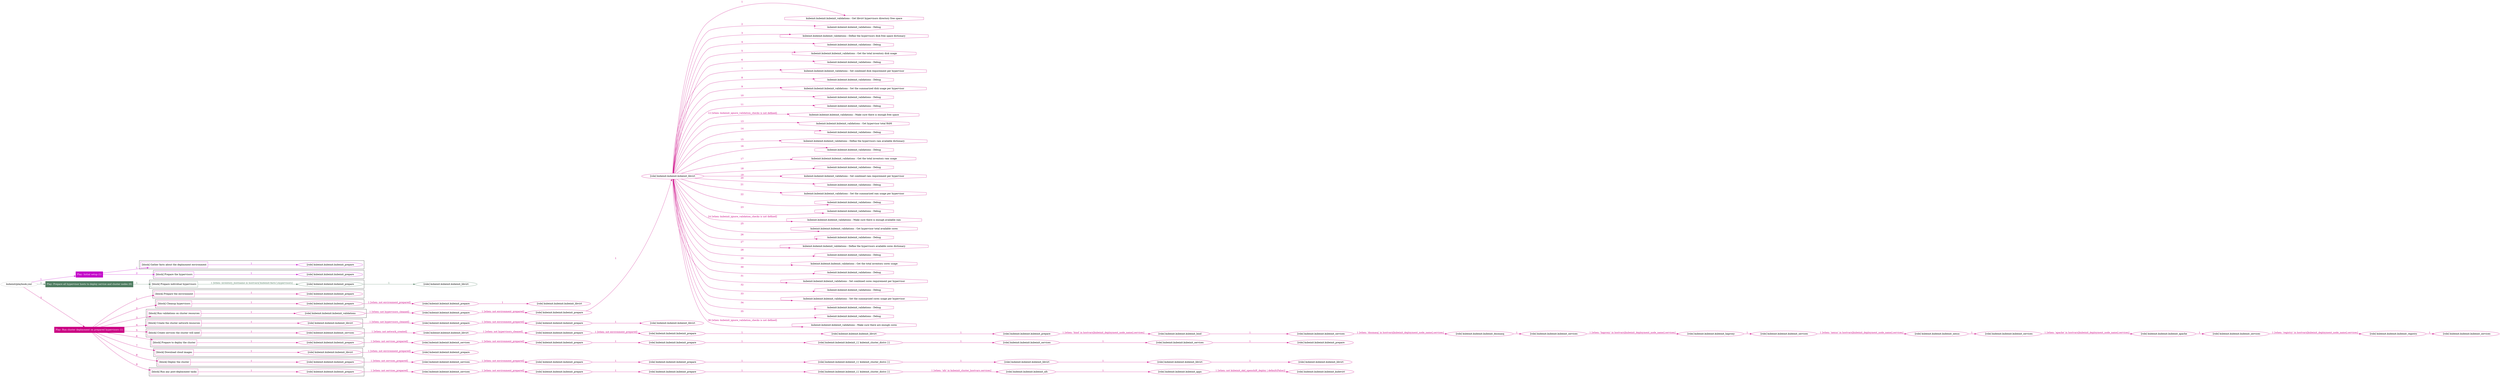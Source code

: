 digraph {
	graph [concentrate=true ordering=in rankdir=LR ratio=fill]
	edge [esep=5 sep=10]
	"kubeinit/playbook.yml" [id=root_node style=dotted]
	play_2d86fab2 [label="Play: Initial setup (1)" color="#c303c9" fontcolor="#ffffff" id=play_2d86fab2 shape=box style=filled tooltip=localhost]
	"kubeinit/playbook.yml" -> play_2d86fab2 [label="1 " color="#c303c9" fontcolor="#c303c9" id=edge_40677d4d labeltooltip="1 " tooltip="1 "]
	subgraph "kubeinit.kubeinit.kubeinit_prepare" {
		role_d228fe0d [label="[role] kubeinit.kubeinit.kubeinit_prepare" color="#c303c9" id=role_d228fe0d tooltip="kubeinit.kubeinit.kubeinit_prepare"]
	}
	subgraph "kubeinit.kubeinit.kubeinit_prepare" {
		role_6216b548 [label="[role] kubeinit.kubeinit.kubeinit_prepare" color="#c303c9" id=role_6216b548 tooltip="kubeinit.kubeinit.kubeinit_prepare"]
	}
	subgraph "Play: Initial setup (1)" {
		play_2d86fab2 -> block_05e2e640 [label=1 color="#c303c9" fontcolor="#c303c9" id=edge_e27d3168 labeltooltip=1 tooltip=1]
		subgraph cluster_block_05e2e640 {
			block_05e2e640 [label="[block] Gather facts about the deployment environment" color="#c303c9" id=block_05e2e640 labeltooltip="Gather facts about the deployment environment" shape=box tooltip="Gather facts about the deployment environment"]
			block_05e2e640 -> role_d228fe0d [label="1 " color="#c303c9" fontcolor="#c303c9" id=edge_5daa1b21 labeltooltip="1 " tooltip="1 "]
		}
		play_2d86fab2 -> block_c7d397c1 [label=2 color="#c303c9" fontcolor="#c303c9" id=edge_0b6bf6cd labeltooltip=2 tooltip=2]
		subgraph cluster_block_c7d397c1 {
			block_c7d397c1 [label="[block] Prepare the hypervisors" color="#c303c9" id=block_c7d397c1 labeltooltip="Prepare the hypervisors" shape=box tooltip="Prepare the hypervisors"]
			block_c7d397c1 -> role_6216b548 [label="1 " color="#c303c9" fontcolor="#c303c9" id=edge_27318085 labeltooltip="1 " tooltip="1 "]
		}
	}
	play_a5dffe99 [label="Play: Prepare all hypervisor hosts to deploy service and cluster nodes (0)" color="#4f7d61" fontcolor="#ffffff" id=play_a5dffe99 shape=box style=filled tooltip="Play: Prepare all hypervisor hosts to deploy service and cluster nodes (0)"]
	"kubeinit/playbook.yml" -> play_a5dffe99 [label="2 " color="#4f7d61" fontcolor="#4f7d61" id=edge_266f3962 labeltooltip="2 " tooltip="2 "]
	subgraph "kubeinit.kubeinit.kubeinit_libvirt" {
		role_27bef0c7 [label="[role] kubeinit.kubeinit.kubeinit_libvirt" color="#4f7d61" id=role_27bef0c7 tooltip="kubeinit.kubeinit.kubeinit_libvirt"]
	}
	subgraph "kubeinit.kubeinit.kubeinit_prepare" {
		role_6b3322c4 [label="[role] kubeinit.kubeinit.kubeinit_prepare" color="#4f7d61" id=role_6b3322c4 tooltip="kubeinit.kubeinit.kubeinit_prepare"]
		role_6b3322c4 -> role_27bef0c7 [label="1 " color="#4f7d61" fontcolor="#4f7d61" id=edge_1dff823b labeltooltip="1 " tooltip="1 "]
	}
	subgraph "Play: Prepare all hypervisor hosts to deploy service and cluster nodes (0)" {
		play_a5dffe99 -> block_c430836a [label=1 color="#4f7d61" fontcolor="#4f7d61" id=edge_ea0dcd27 labeltooltip=1 tooltip=1]
		subgraph cluster_block_c430836a {
			block_c430836a [label="[block] Prepare individual hypervisors" color="#4f7d61" id=block_c430836a labeltooltip="Prepare individual hypervisors" shape=box tooltip="Prepare individual hypervisors"]
			block_c430836a -> role_6b3322c4 [label="1 [when: inventory_hostname in hostvars['kubeinit-facts'].hypervisors]" color="#4f7d61" fontcolor="#4f7d61" id=edge_4753b8fc labeltooltip="1 [when: inventory_hostname in hostvars['kubeinit-facts'].hypervisors]" tooltip="1 [when: inventory_hostname in hostvars['kubeinit-facts'].hypervisors]"]
		}
	}
	play_3a630131 [label="Play: Run cluster deployment on prepared hypervisors (1)" color="#cb0183" fontcolor="#ffffff" id=play_3a630131 shape=box style=filled tooltip=localhost]
	"kubeinit/playbook.yml" -> play_3a630131 [label="3 " color="#cb0183" fontcolor="#cb0183" id=edge_8e0807ec labeltooltip="3 " tooltip="3 "]
	subgraph "kubeinit.kubeinit.kubeinit_prepare" {
		role_88744de7 [label="[role] kubeinit.kubeinit.kubeinit_prepare" color="#cb0183" id=role_88744de7 tooltip="kubeinit.kubeinit.kubeinit_prepare"]
	}
	subgraph "kubeinit.kubeinit.kubeinit_libvirt" {
		role_d06dcdde [label="[role] kubeinit.kubeinit.kubeinit_libvirt" color="#cb0183" id=role_d06dcdde tooltip="kubeinit.kubeinit.kubeinit_libvirt"]
	}
	subgraph "kubeinit.kubeinit.kubeinit_prepare" {
		role_11b02fbc [label="[role] kubeinit.kubeinit.kubeinit_prepare" color="#cb0183" id=role_11b02fbc tooltip="kubeinit.kubeinit.kubeinit_prepare"]
		role_11b02fbc -> role_d06dcdde [label="1 " color="#cb0183" fontcolor="#cb0183" id=edge_7712ad3f labeltooltip="1 " tooltip="1 "]
	}
	subgraph "kubeinit.kubeinit.kubeinit_prepare" {
		role_18b4d6c5 [label="[role] kubeinit.kubeinit.kubeinit_prepare" color="#cb0183" id=role_18b4d6c5 tooltip="kubeinit.kubeinit.kubeinit_prepare"]
		role_18b4d6c5 -> role_11b02fbc [label="1 [when: not environment_prepared]" color="#cb0183" fontcolor="#cb0183" id=edge_86346967 labeltooltip="1 [when: not environment_prepared]" tooltip="1 [when: not environment_prepared]"]
	}
	subgraph "kubeinit.kubeinit.kubeinit_libvirt" {
		role_bb8762b8 [label="[role] kubeinit.kubeinit.kubeinit_libvirt" color="#cb0183" id=role_bb8762b8 tooltip="kubeinit.kubeinit.kubeinit_libvirt"]
		task_52d9e0d1 [label="kubeinit.kubeinit.kubeinit_validations : Get libvirt hypervisors directory free space" color="#cb0183" id=task_52d9e0d1 shape=octagon tooltip="kubeinit.kubeinit.kubeinit_validations : Get libvirt hypervisors directory free space"]
		role_bb8762b8 -> task_52d9e0d1 [label="1 " color="#cb0183" fontcolor="#cb0183" id=edge_52f5ec5e labeltooltip="1 " tooltip="1 "]
		task_742543be [label="kubeinit.kubeinit.kubeinit_validations : Debug" color="#cb0183" id=task_742543be shape=octagon tooltip="kubeinit.kubeinit.kubeinit_validations : Debug"]
		role_bb8762b8 -> task_742543be [label="2 " color="#cb0183" fontcolor="#cb0183" id=edge_6aaf23b8 labeltooltip="2 " tooltip="2 "]
		task_820d230f [label="kubeinit.kubeinit.kubeinit_validations : Define the hypervisors disk free space dictionary" color="#cb0183" id=task_820d230f shape=octagon tooltip="kubeinit.kubeinit.kubeinit_validations : Define the hypervisors disk free space dictionary"]
		role_bb8762b8 -> task_820d230f [label="3 " color="#cb0183" fontcolor="#cb0183" id=edge_22d2dc91 labeltooltip="3 " tooltip="3 "]
		task_cfe19b16 [label="kubeinit.kubeinit.kubeinit_validations : Debug" color="#cb0183" id=task_cfe19b16 shape=octagon tooltip="kubeinit.kubeinit.kubeinit_validations : Debug"]
		role_bb8762b8 -> task_cfe19b16 [label="4 " color="#cb0183" fontcolor="#cb0183" id=edge_e830a7e5 labeltooltip="4 " tooltip="4 "]
		task_5f6e7420 [label="kubeinit.kubeinit.kubeinit_validations : Get the total inventory disk usage" color="#cb0183" id=task_5f6e7420 shape=octagon tooltip="kubeinit.kubeinit.kubeinit_validations : Get the total inventory disk usage"]
		role_bb8762b8 -> task_5f6e7420 [label="5 " color="#cb0183" fontcolor="#cb0183" id=edge_e44c439f labeltooltip="5 " tooltip="5 "]
		task_f810c83b [label="kubeinit.kubeinit.kubeinit_validations : Debug" color="#cb0183" id=task_f810c83b shape=octagon tooltip="kubeinit.kubeinit.kubeinit_validations : Debug"]
		role_bb8762b8 -> task_f810c83b [label="6 " color="#cb0183" fontcolor="#cb0183" id=edge_8ff02447 labeltooltip="6 " tooltip="6 "]
		task_e852fbe1 [label="kubeinit.kubeinit.kubeinit_validations : Set combined disk requirement per hypervisor" color="#cb0183" id=task_e852fbe1 shape=octagon tooltip="kubeinit.kubeinit.kubeinit_validations : Set combined disk requirement per hypervisor"]
		role_bb8762b8 -> task_e852fbe1 [label="7 " color="#cb0183" fontcolor="#cb0183" id=edge_c4834852 labeltooltip="7 " tooltip="7 "]
		task_5e052b6a [label="kubeinit.kubeinit.kubeinit_validations : Debug" color="#cb0183" id=task_5e052b6a shape=octagon tooltip="kubeinit.kubeinit.kubeinit_validations : Debug"]
		role_bb8762b8 -> task_5e052b6a [label="8 " color="#cb0183" fontcolor="#cb0183" id=edge_429811b9 labeltooltip="8 " tooltip="8 "]
		task_7686381a [label="kubeinit.kubeinit.kubeinit_validations : Set the summarized disk usage per hypervisor" color="#cb0183" id=task_7686381a shape=octagon tooltip="kubeinit.kubeinit.kubeinit_validations : Set the summarized disk usage per hypervisor"]
		role_bb8762b8 -> task_7686381a [label="9 " color="#cb0183" fontcolor="#cb0183" id=edge_92ec98f9 labeltooltip="9 " tooltip="9 "]
		task_5bbb407f [label="kubeinit.kubeinit.kubeinit_validations : Debug" color="#cb0183" id=task_5bbb407f shape=octagon tooltip="kubeinit.kubeinit.kubeinit_validations : Debug"]
		role_bb8762b8 -> task_5bbb407f [label="10 " color="#cb0183" fontcolor="#cb0183" id=edge_1949538d labeltooltip="10 " tooltip="10 "]
		task_2ea26b6f [label="kubeinit.kubeinit.kubeinit_validations : Debug" color="#cb0183" id=task_2ea26b6f shape=octagon tooltip="kubeinit.kubeinit.kubeinit_validations : Debug"]
		role_bb8762b8 -> task_2ea26b6f [label="11 " color="#cb0183" fontcolor="#cb0183" id=edge_e323f49e labeltooltip="11 " tooltip="11 "]
		task_ef7e32a9 [label="kubeinit.kubeinit.kubeinit_validations : Make sure there is enough free space" color="#cb0183" id=task_ef7e32a9 shape=octagon tooltip="kubeinit.kubeinit.kubeinit_validations : Make sure there is enough free space"]
		role_bb8762b8 -> task_ef7e32a9 [label="12 [when: kubeinit_ignore_validation_checks is not defined]" color="#cb0183" fontcolor="#cb0183" id=edge_f59338cc labeltooltip="12 [when: kubeinit_ignore_validation_checks is not defined]" tooltip="12 [when: kubeinit_ignore_validation_checks is not defined]"]
		task_3f7b7441 [label="kubeinit.kubeinit.kubeinit_validations : Get hypervisor total RAM" color="#cb0183" id=task_3f7b7441 shape=octagon tooltip="kubeinit.kubeinit.kubeinit_validations : Get hypervisor total RAM"]
		role_bb8762b8 -> task_3f7b7441 [label="13 " color="#cb0183" fontcolor="#cb0183" id=edge_72e268f1 labeltooltip="13 " tooltip="13 "]
		task_d01aa372 [label="kubeinit.kubeinit.kubeinit_validations : Debug" color="#cb0183" id=task_d01aa372 shape=octagon tooltip="kubeinit.kubeinit.kubeinit_validations : Debug"]
		role_bb8762b8 -> task_d01aa372 [label="14 " color="#cb0183" fontcolor="#cb0183" id=edge_9deb5b62 labeltooltip="14 " tooltip="14 "]
		task_a1b02065 [label="kubeinit.kubeinit.kubeinit_validations : Define the hypervisors ram available dictionary" color="#cb0183" id=task_a1b02065 shape=octagon tooltip="kubeinit.kubeinit.kubeinit_validations : Define the hypervisors ram available dictionary"]
		role_bb8762b8 -> task_a1b02065 [label="15 " color="#cb0183" fontcolor="#cb0183" id=edge_92f76c8f labeltooltip="15 " tooltip="15 "]
		task_16f80d01 [label="kubeinit.kubeinit.kubeinit_validations : Debug" color="#cb0183" id=task_16f80d01 shape=octagon tooltip="kubeinit.kubeinit.kubeinit_validations : Debug"]
		role_bb8762b8 -> task_16f80d01 [label="16 " color="#cb0183" fontcolor="#cb0183" id=edge_700def3e labeltooltip="16 " tooltip="16 "]
		task_40b13d34 [label="kubeinit.kubeinit.kubeinit_validations : Get the total inventory ram usage" color="#cb0183" id=task_40b13d34 shape=octagon tooltip="kubeinit.kubeinit.kubeinit_validations : Get the total inventory ram usage"]
		role_bb8762b8 -> task_40b13d34 [label="17 " color="#cb0183" fontcolor="#cb0183" id=edge_c1273eaf labeltooltip="17 " tooltip="17 "]
		task_c21593e8 [label="kubeinit.kubeinit.kubeinit_validations : Debug" color="#cb0183" id=task_c21593e8 shape=octagon tooltip="kubeinit.kubeinit.kubeinit_validations : Debug"]
		role_bb8762b8 -> task_c21593e8 [label="18 " color="#cb0183" fontcolor="#cb0183" id=edge_c9aecbe0 labeltooltip="18 " tooltip="18 "]
		task_bde4ab32 [label="kubeinit.kubeinit.kubeinit_validations : Set combined ram requirement per hypervisor" color="#cb0183" id=task_bde4ab32 shape=octagon tooltip="kubeinit.kubeinit.kubeinit_validations : Set combined ram requirement per hypervisor"]
		role_bb8762b8 -> task_bde4ab32 [label="19 " color="#cb0183" fontcolor="#cb0183" id=edge_72606da9 labeltooltip="19 " tooltip="19 "]
		task_f5ba817a [label="kubeinit.kubeinit.kubeinit_validations : Debug" color="#cb0183" id=task_f5ba817a shape=octagon tooltip="kubeinit.kubeinit.kubeinit_validations : Debug"]
		role_bb8762b8 -> task_f5ba817a [label="20 " color="#cb0183" fontcolor="#cb0183" id=edge_1cec6435 labeltooltip="20 " tooltip="20 "]
		task_5009ce31 [label="kubeinit.kubeinit.kubeinit_validations : Set the summarized ram usage per hypervisor" color="#cb0183" id=task_5009ce31 shape=octagon tooltip="kubeinit.kubeinit.kubeinit_validations : Set the summarized ram usage per hypervisor"]
		role_bb8762b8 -> task_5009ce31 [label="21 " color="#cb0183" fontcolor="#cb0183" id=edge_46581271 labeltooltip="21 " tooltip="21 "]
		task_1ba72072 [label="kubeinit.kubeinit.kubeinit_validations : Debug" color="#cb0183" id=task_1ba72072 shape=octagon tooltip="kubeinit.kubeinit.kubeinit_validations : Debug"]
		role_bb8762b8 -> task_1ba72072 [label="22 " color="#cb0183" fontcolor="#cb0183" id=edge_b09204bb labeltooltip="22 " tooltip="22 "]
		task_600b24e4 [label="kubeinit.kubeinit.kubeinit_validations : Debug" color="#cb0183" id=task_600b24e4 shape=octagon tooltip="kubeinit.kubeinit.kubeinit_validations : Debug"]
		role_bb8762b8 -> task_600b24e4 [label="23 " color="#cb0183" fontcolor="#cb0183" id=edge_44bfb16d labeltooltip="23 " tooltip="23 "]
		task_46871963 [label="kubeinit.kubeinit.kubeinit_validations : Make sure there is enough available ram" color="#cb0183" id=task_46871963 shape=octagon tooltip="kubeinit.kubeinit.kubeinit_validations : Make sure there is enough available ram"]
		role_bb8762b8 -> task_46871963 [label="24 [when: kubeinit_ignore_validation_checks is not defined]" color="#cb0183" fontcolor="#cb0183" id=edge_d4c164d2 labeltooltip="24 [when: kubeinit_ignore_validation_checks is not defined]" tooltip="24 [when: kubeinit_ignore_validation_checks is not defined]"]
		task_d8858f42 [label="kubeinit.kubeinit.kubeinit_validations : Get hypervisor total available cores" color="#cb0183" id=task_d8858f42 shape=octagon tooltip="kubeinit.kubeinit.kubeinit_validations : Get hypervisor total available cores"]
		role_bb8762b8 -> task_d8858f42 [label="25 " color="#cb0183" fontcolor="#cb0183" id=edge_63f717c3 labeltooltip="25 " tooltip="25 "]
		task_0b620459 [label="kubeinit.kubeinit.kubeinit_validations : Debug" color="#cb0183" id=task_0b620459 shape=octagon tooltip="kubeinit.kubeinit.kubeinit_validations : Debug"]
		role_bb8762b8 -> task_0b620459 [label="26 " color="#cb0183" fontcolor="#cb0183" id=edge_a45dce8a labeltooltip="26 " tooltip="26 "]
		task_45c9ed4f [label="kubeinit.kubeinit.kubeinit_validations : Define the hypervisors available cores dictionary" color="#cb0183" id=task_45c9ed4f shape=octagon tooltip="kubeinit.kubeinit.kubeinit_validations : Define the hypervisors available cores dictionary"]
		role_bb8762b8 -> task_45c9ed4f [label="27 " color="#cb0183" fontcolor="#cb0183" id=edge_70c88edf labeltooltip="27 " tooltip="27 "]
		task_d682bfb2 [label="kubeinit.kubeinit.kubeinit_validations : Debug" color="#cb0183" id=task_d682bfb2 shape=octagon tooltip="kubeinit.kubeinit.kubeinit_validations : Debug"]
		role_bb8762b8 -> task_d682bfb2 [label="28 " color="#cb0183" fontcolor="#cb0183" id=edge_9dc4bf82 labeltooltip="28 " tooltip="28 "]
		task_209e2827 [label="kubeinit.kubeinit.kubeinit_validations : Get the total inventory cores usage" color="#cb0183" id=task_209e2827 shape=octagon tooltip="kubeinit.kubeinit.kubeinit_validations : Get the total inventory cores usage"]
		role_bb8762b8 -> task_209e2827 [label="29 " color="#cb0183" fontcolor="#cb0183" id=edge_6474a8aa labeltooltip="29 " tooltip="29 "]
		task_73a8f7d8 [label="kubeinit.kubeinit.kubeinit_validations : Debug" color="#cb0183" id=task_73a8f7d8 shape=octagon tooltip="kubeinit.kubeinit.kubeinit_validations : Debug"]
		role_bb8762b8 -> task_73a8f7d8 [label="30 " color="#cb0183" fontcolor="#cb0183" id=edge_40e6a50b labeltooltip="30 " tooltip="30 "]
		task_54451a54 [label="kubeinit.kubeinit.kubeinit_validations : Set combined cores requirement per hypervisor" color="#cb0183" id=task_54451a54 shape=octagon tooltip="kubeinit.kubeinit.kubeinit_validations : Set combined cores requirement per hypervisor"]
		role_bb8762b8 -> task_54451a54 [label="31 " color="#cb0183" fontcolor="#cb0183" id=edge_90d13347 labeltooltip="31 " tooltip="31 "]
		task_6efd8f28 [label="kubeinit.kubeinit.kubeinit_validations : Debug" color="#cb0183" id=task_6efd8f28 shape=octagon tooltip="kubeinit.kubeinit.kubeinit_validations : Debug"]
		role_bb8762b8 -> task_6efd8f28 [label="32 " color="#cb0183" fontcolor="#cb0183" id=edge_d32cdf0c labeltooltip="32 " tooltip="32 "]
		task_5813fc7c [label="kubeinit.kubeinit.kubeinit_validations : Set the summarized cores usage per hypervisor" color="#cb0183" id=task_5813fc7c shape=octagon tooltip="kubeinit.kubeinit.kubeinit_validations : Set the summarized cores usage per hypervisor"]
		role_bb8762b8 -> task_5813fc7c [label="33 " color="#cb0183" fontcolor="#cb0183" id=edge_2453c049 labeltooltip="33 " tooltip="33 "]
		task_3e152231 [label="kubeinit.kubeinit.kubeinit_validations : Debug" color="#cb0183" id=task_3e152231 shape=octagon tooltip="kubeinit.kubeinit.kubeinit_validations : Debug"]
		role_bb8762b8 -> task_3e152231 [label="34 " color="#cb0183" fontcolor="#cb0183" id=edge_170f65dc labeltooltip="34 " tooltip="34 "]
		task_7ce9daad [label="kubeinit.kubeinit.kubeinit_validations : Debug" color="#cb0183" id=task_7ce9daad shape=octagon tooltip="kubeinit.kubeinit.kubeinit_validations : Debug"]
		role_bb8762b8 -> task_7ce9daad [label="35 " color="#cb0183" fontcolor="#cb0183" id=edge_cbe05e4b labeltooltip="35 " tooltip="35 "]
		task_48f04f22 [label="kubeinit.kubeinit.kubeinit_validations : Make sure there are enough cores" color="#cb0183" id=task_48f04f22 shape=octagon tooltip="kubeinit.kubeinit.kubeinit_validations : Make sure there are enough cores"]
		role_bb8762b8 -> task_48f04f22 [label="36 [when: kubeinit_ignore_validation_checks is not defined]" color="#cb0183" fontcolor="#cb0183" id=edge_aabc58b8 labeltooltip="36 [when: kubeinit_ignore_validation_checks is not defined]" tooltip="36 [when: kubeinit_ignore_validation_checks is not defined]"]
	}
	subgraph "kubeinit.kubeinit.kubeinit_prepare" {
		role_1717e41f [label="[role] kubeinit.kubeinit.kubeinit_prepare" color="#cb0183" id=role_1717e41f tooltip="kubeinit.kubeinit.kubeinit_prepare"]
		role_1717e41f -> role_bb8762b8 [label="1 " color="#cb0183" fontcolor="#cb0183" id=edge_9435f84e labeltooltip="1 " tooltip="1 "]
	}
	subgraph "kubeinit.kubeinit.kubeinit_prepare" {
		role_e3e065c2 [label="[role] kubeinit.kubeinit.kubeinit_prepare" color="#cb0183" id=role_e3e065c2 tooltip="kubeinit.kubeinit.kubeinit_prepare"]
		role_e3e065c2 -> role_1717e41f [label="1 [when: not environment_prepared]" color="#cb0183" fontcolor="#cb0183" id=edge_6cb7026a labeltooltip="1 [when: not environment_prepared]" tooltip="1 [when: not environment_prepared]"]
	}
	subgraph "kubeinit.kubeinit.kubeinit_validations" {
		role_09393024 [label="[role] kubeinit.kubeinit.kubeinit_validations" color="#cb0183" id=role_09393024 tooltip="kubeinit.kubeinit.kubeinit_validations"]
		role_09393024 -> role_e3e065c2 [label="1 [when: not hypervisors_cleaned]" color="#cb0183" fontcolor="#cb0183" id=edge_8ed76ce3 labeltooltip="1 [when: not hypervisors_cleaned]" tooltip="1 [when: not hypervisors_cleaned]"]
	}
	subgraph "kubeinit.kubeinit.kubeinit_libvirt" {
		role_748860dd [label="[role] kubeinit.kubeinit.kubeinit_libvirt" color="#cb0183" id=role_748860dd tooltip="kubeinit.kubeinit.kubeinit_libvirt"]
	}
	subgraph "kubeinit.kubeinit.kubeinit_prepare" {
		role_3b05541c [label="[role] kubeinit.kubeinit.kubeinit_prepare" color="#cb0183" id=role_3b05541c tooltip="kubeinit.kubeinit.kubeinit_prepare"]
		role_3b05541c -> role_748860dd [label="1 " color="#cb0183" fontcolor="#cb0183" id=edge_9ba25fc7 labeltooltip="1 " tooltip="1 "]
	}
	subgraph "kubeinit.kubeinit.kubeinit_prepare" {
		role_c41bd61f [label="[role] kubeinit.kubeinit.kubeinit_prepare" color="#cb0183" id=role_c41bd61f tooltip="kubeinit.kubeinit.kubeinit_prepare"]
		role_c41bd61f -> role_3b05541c [label="1 [when: not environment_prepared]" color="#cb0183" fontcolor="#cb0183" id=edge_e04dcf79 labeltooltip="1 [when: not environment_prepared]" tooltip="1 [when: not environment_prepared]"]
	}
	subgraph "kubeinit.kubeinit.kubeinit_libvirt" {
		role_f0563be8 [label="[role] kubeinit.kubeinit.kubeinit_libvirt" color="#cb0183" id=role_f0563be8 tooltip="kubeinit.kubeinit.kubeinit_libvirt"]
		role_f0563be8 -> role_c41bd61f [label="1 [when: not hypervisors_cleaned]" color="#cb0183" fontcolor="#cb0183" id=edge_9f1633da labeltooltip="1 [when: not hypervisors_cleaned]" tooltip="1 [when: not hypervisors_cleaned]"]
	}
	subgraph "kubeinit.kubeinit.kubeinit_services" {
		role_ecd63523 [label="[role] kubeinit.kubeinit.kubeinit_services" color="#cb0183" id=role_ecd63523 tooltip="kubeinit.kubeinit.kubeinit_services"]
	}
	subgraph "kubeinit.kubeinit.kubeinit_registry" {
		role_e013abbb [label="[role] kubeinit.kubeinit.kubeinit_registry" color="#cb0183" id=role_e013abbb tooltip="kubeinit.kubeinit.kubeinit_registry"]
		role_e013abbb -> role_ecd63523 [label="1 " color="#cb0183" fontcolor="#cb0183" id=edge_8ed46753 labeltooltip="1 " tooltip="1 "]
	}
	subgraph "kubeinit.kubeinit.kubeinit_services" {
		role_0ca982aa [label="[role] kubeinit.kubeinit.kubeinit_services" color="#cb0183" id=role_0ca982aa tooltip="kubeinit.kubeinit.kubeinit_services"]
		role_0ca982aa -> role_e013abbb [label="1 [when: 'registry' in hostvars[kubeinit_deployment_node_name].services]" color="#cb0183" fontcolor="#cb0183" id=edge_3d52880f labeltooltip="1 [when: 'registry' in hostvars[kubeinit_deployment_node_name].services]" tooltip="1 [when: 'registry' in hostvars[kubeinit_deployment_node_name].services]"]
	}
	subgraph "kubeinit.kubeinit.kubeinit_apache" {
		role_243803ba [label="[role] kubeinit.kubeinit.kubeinit_apache" color="#cb0183" id=role_243803ba tooltip="kubeinit.kubeinit.kubeinit_apache"]
		role_243803ba -> role_0ca982aa [label="1 " color="#cb0183" fontcolor="#cb0183" id=edge_b5a2a619 labeltooltip="1 " tooltip="1 "]
	}
	subgraph "kubeinit.kubeinit.kubeinit_services" {
		role_b962e0c1 [label="[role] kubeinit.kubeinit.kubeinit_services" color="#cb0183" id=role_b962e0c1 tooltip="kubeinit.kubeinit.kubeinit_services"]
		role_b962e0c1 -> role_243803ba [label="1 [when: 'apache' in hostvars[kubeinit_deployment_node_name].services]" color="#cb0183" fontcolor="#cb0183" id=edge_94ba19ab labeltooltip="1 [when: 'apache' in hostvars[kubeinit_deployment_node_name].services]" tooltip="1 [when: 'apache' in hostvars[kubeinit_deployment_node_name].services]"]
	}
	subgraph "kubeinit.kubeinit.kubeinit_nexus" {
		role_3893bb30 [label="[role] kubeinit.kubeinit.kubeinit_nexus" color="#cb0183" id=role_3893bb30 tooltip="kubeinit.kubeinit.kubeinit_nexus"]
		role_3893bb30 -> role_b962e0c1 [label="1 " color="#cb0183" fontcolor="#cb0183" id=edge_1a3f7631 labeltooltip="1 " tooltip="1 "]
	}
	subgraph "kubeinit.kubeinit.kubeinit_services" {
		role_be032d9c [label="[role] kubeinit.kubeinit.kubeinit_services" color="#cb0183" id=role_be032d9c tooltip="kubeinit.kubeinit.kubeinit_services"]
		role_be032d9c -> role_3893bb30 [label="1 [when: 'nexus' in hostvars[kubeinit_deployment_node_name].services]" color="#cb0183" fontcolor="#cb0183" id=edge_e6b579ac labeltooltip="1 [when: 'nexus' in hostvars[kubeinit_deployment_node_name].services]" tooltip="1 [when: 'nexus' in hostvars[kubeinit_deployment_node_name].services]"]
	}
	subgraph "kubeinit.kubeinit.kubeinit_haproxy" {
		role_33d38638 [label="[role] kubeinit.kubeinit.kubeinit_haproxy" color="#cb0183" id=role_33d38638 tooltip="kubeinit.kubeinit.kubeinit_haproxy"]
		role_33d38638 -> role_be032d9c [label="1 " color="#cb0183" fontcolor="#cb0183" id=edge_fc5134a3 labeltooltip="1 " tooltip="1 "]
	}
	subgraph "kubeinit.kubeinit.kubeinit_services" {
		role_75badfae [label="[role] kubeinit.kubeinit.kubeinit_services" color="#cb0183" id=role_75badfae tooltip="kubeinit.kubeinit.kubeinit_services"]
		role_75badfae -> role_33d38638 [label="1 [when: 'haproxy' in hostvars[kubeinit_deployment_node_name].services]" color="#cb0183" fontcolor="#cb0183" id=edge_f3369f55 labeltooltip="1 [when: 'haproxy' in hostvars[kubeinit_deployment_node_name].services]" tooltip="1 [when: 'haproxy' in hostvars[kubeinit_deployment_node_name].services]"]
	}
	subgraph "kubeinit.kubeinit.kubeinit_dnsmasq" {
		role_77db4853 [label="[role] kubeinit.kubeinit.kubeinit_dnsmasq" color="#cb0183" id=role_77db4853 tooltip="kubeinit.kubeinit.kubeinit_dnsmasq"]
		role_77db4853 -> role_75badfae [label="1 " color="#cb0183" fontcolor="#cb0183" id=edge_0f62d826 labeltooltip="1 " tooltip="1 "]
	}
	subgraph "kubeinit.kubeinit.kubeinit_services" {
		role_b27228fb [label="[role] kubeinit.kubeinit.kubeinit_services" color="#cb0183" id=role_b27228fb tooltip="kubeinit.kubeinit.kubeinit_services"]
		role_b27228fb -> role_77db4853 [label="1 [when: 'dnsmasq' in hostvars[kubeinit_deployment_node_name].services]" color="#cb0183" fontcolor="#cb0183" id=edge_c80900d6 labeltooltip="1 [when: 'dnsmasq' in hostvars[kubeinit_deployment_node_name].services]" tooltip="1 [when: 'dnsmasq' in hostvars[kubeinit_deployment_node_name].services]"]
	}
	subgraph "kubeinit.kubeinit.kubeinit_bind" {
		role_d6503d82 [label="[role] kubeinit.kubeinit.kubeinit_bind" color="#cb0183" id=role_d6503d82 tooltip="kubeinit.kubeinit.kubeinit_bind"]
		role_d6503d82 -> role_b27228fb [label="1 " color="#cb0183" fontcolor="#cb0183" id=edge_df0965a2 labeltooltip="1 " tooltip="1 "]
	}
	subgraph "kubeinit.kubeinit.kubeinit_prepare" {
		role_7fb8d53b [label="[role] kubeinit.kubeinit.kubeinit_prepare" color="#cb0183" id=role_7fb8d53b tooltip="kubeinit.kubeinit.kubeinit_prepare"]
		role_7fb8d53b -> role_d6503d82 [label="1 [when: 'bind' in hostvars[kubeinit_deployment_node_name].services]" color="#cb0183" fontcolor="#cb0183" id=edge_5a43ff43 labeltooltip="1 [when: 'bind' in hostvars[kubeinit_deployment_node_name].services]" tooltip="1 [when: 'bind' in hostvars[kubeinit_deployment_node_name].services]"]
	}
	subgraph "kubeinit.kubeinit.kubeinit_libvirt" {
		role_0ded045c [label="[role] kubeinit.kubeinit.kubeinit_libvirt" color="#cb0183" id=role_0ded045c tooltip="kubeinit.kubeinit.kubeinit_libvirt"]
		role_0ded045c -> role_7fb8d53b [label="1 " color="#cb0183" fontcolor="#cb0183" id=edge_393c7b27 labeltooltip="1 " tooltip="1 "]
	}
	subgraph "kubeinit.kubeinit.kubeinit_prepare" {
		role_e81b1ef4 [label="[role] kubeinit.kubeinit.kubeinit_prepare" color="#cb0183" id=role_e81b1ef4 tooltip="kubeinit.kubeinit.kubeinit_prepare"]
		role_e81b1ef4 -> role_0ded045c [label="1 " color="#cb0183" fontcolor="#cb0183" id=edge_4a40a2e3 labeltooltip="1 " tooltip="1 "]
	}
	subgraph "kubeinit.kubeinit.kubeinit_prepare" {
		role_49c5eb82 [label="[role] kubeinit.kubeinit.kubeinit_prepare" color="#cb0183" id=role_49c5eb82 tooltip="kubeinit.kubeinit.kubeinit_prepare"]
		role_49c5eb82 -> role_e81b1ef4 [label="1 [when: not environment_prepared]" color="#cb0183" fontcolor="#cb0183" id=edge_2d0d8bb4 labeltooltip="1 [when: not environment_prepared]" tooltip="1 [when: not environment_prepared]"]
	}
	subgraph "kubeinit.kubeinit.kubeinit_libvirt" {
		role_2d038b82 [label="[role] kubeinit.kubeinit.kubeinit_libvirt" color="#cb0183" id=role_2d038b82 tooltip="kubeinit.kubeinit.kubeinit_libvirt"]
		role_2d038b82 -> role_49c5eb82 [label="1 [when: not hypervisors_cleaned]" color="#cb0183" fontcolor="#cb0183" id=edge_25f110e6 labeltooltip="1 [when: not hypervisors_cleaned]" tooltip="1 [when: not hypervisors_cleaned]"]
	}
	subgraph "kubeinit.kubeinit.kubeinit_services" {
		role_6ed5989b [label="[role] kubeinit.kubeinit.kubeinit_services" color="#cb0183" id=role_6ed5989b tooltip="kubeinit.kubeinit.kubeinit_services"]
		role_6ed5989b -> role_2d038b82 [label="1 [when: not network_created]" color="#cb0183" fontcolor="#cb0183" id=edge_f8efdb0a labeltooltip="1 [when: not network_created]" tooltip="1 [when: not network_created]"]
	}
	subgraph "kubeinit.kubeinit.kubeinit_prepare" {
		role_3a7277f7 [label="[role] kubeinit.kubeinit.kubeinit_prepare" color="#cb0183" id=role_3a7277f7 tooltip="kubeinit.kubeinit.kubeinit_prepare"]
	}
	subgraph "kubeinit.kubeinit.kubeinit_services" {
		role_a7260af4 [label="[role] kubeinit.kubeinit.kubeinit_services" color="#cb0183" id=role_a7260af4 tooltip="kubeinit.kubeinit.kubeinit_services"]
		role_a7260af4 -> role_3a7277f7 [label="1 " color="#cb0183" fontcolor="#cb0183" id=edge_d346425a labeltooltip="1 " tooltip="1 "]
	}
	subgraph "kubeinit.kubeinit.kubeinit_services" {
		role_dde17612 [label="[role] kubeinit.kubeinit.kubeinit_services" color="#cb0183" id=role_dde17612 tooltip="kubeinit.kubeinit.kubeinit_services"]
		role_dde17612 -> role_a7260af4 [label="1 " color="#cb0183" fontcolor="#cb0183" id=edge_b995d872 labeltooltip="1 " tooltip="1 "]
	}
	subgraph "kubeinit.kubeinit.kubeinit_{{ kubeinit_cluster_distro }}" {
		role_e33632f2 [label="[role] kubeinit.kubeinit.kubeinit_{{ kubeinit_cluster_distro }}" color="#cb0183" id=role_e33632f2 tooltip="kubeinit.kubeinit.kubeinit_{{ kubeinit_cluster_distro }}"]
		role_e33632f2 -> role_dde17612 [label="1 " color="#cb0183" fontcolor="#cb0183" id=edge_d0357177 labeltooltip="1 " tooltip="1 "]
	}
	subgraph "kubeinit.kubeinit.kubeinit_prepare" {
		role_6adf4c37 [label="[role] kubeinit.kubeinit.kubeinit_prepare" color="#cb0183" id=role_6adf4c37 tooltip="kubeinit.kubeinit.kubeinit_prepare"]
		role_6adf4c37 -> role_e33632f2 [label="1 " color="#cb0183" fontcolor="#cb0183" id=edge_6742ea86 labeltooltip="1 " tooltip="1 "]
	}
	subgraph "kubeinit.kubeinit.kubeinit_prepare" {
		role_724c7adc [label="[role] kubeinit.kubeinit.kubeinit_prepare" color="#cb0183" id=role_724c7adc tooltip="kubeinit.kubeinit.kubeinit_prepare"]
		role_724c7adc -> role_6adf4c37 [label="1 " color="#cb0183" fontcolor="#cb0183" id=edge_7e495bf1 labeltooltip="1 " tooltip="1 "]
	}
	subgraph "kubeinit.kubeinit.kubeinit_services" {
		role_0cd80a9e [label="[role] kubeinit.kubeinit.kubeinit_services" color="#cb0183" id=role_0cd80a9e tooltip="kubeinit.kubeinit.kubeinit_services"]
		role_0cd80a9e -> role_724c7adc [label="1 [when: not environment_prepared]" color="#cb0183" fontcolor="#cb0183" id=edge_da99daf6 labeltooltip="1 [when: not environment_prepared]" tooltip="1 [when: not environment_prepared]"]
	}
	subgraph "kubeinit.kubeinit.kubeinit_prepare" {
		role_584ef727 [label="[role] kubeinit.kubeinit.kubeinit_prepare" color="#cb0183" id=role_584ef727 tooltip="kubeinit.kubeinit.kubeinit_prepare"]
		role_584ef727 -> role_0cd80a9e [label="1 [when: not services_prepared]" color="#cb0183" fontcolor="#cb0183" id=edge_5f6a9023 labeltooltip="1 [when: not services_prepared]" tooltip="1 [when: not services_prepared]"]
	}
	subgraph "kubeinit.kubeinit.kubeinit_prepare" {
		role_e4d5c150 [label="[role] kubeinit.kubeinit.kubeinit_prepare" color="#cb0183" id=role_e4d5c150 tooltip="kubeinit.kubeinit.kubeinit_prepare"]
	}
	subgraph "kubeinit.kubeinit.kubeinit_libvirt" {
		role_5f891ad5 [label="[role] kubeinit.kubeinit.kubeinit_libvirt" color="#cb0183" id=role_5f891ad5 tooltip="kubeinit.kubeinit.kubeinit_libvirt"]
		role_5f891ad5 -> role_e4d5c150 [label="1 [when: not environment_prepared]" color="#cb0183" fontcolor="#cb0183" id=edge_d29fe92d labeltooltip="1 [when: not environment_prepared]" tooltip="1 [when: not environment_prepared]"]
	}
	subgraph "kubeinit.kubeinit.kubeinit_libvirt" {
		role_f8ec737c [label="[role] kubeinit.kubeinit.kubeinit_libvirt" color="#cb0183" id=role_f8ec737c tooltip="kubeinit.kubeinit.kubeinit_libvirt"]
	}
	subgraph "kubeinit.kubeinit.kubeinit_libvirt" {
		role_4342187b [label="[role] kubeinit.kubeinit.kubeinit_libvirt" color="#cb0183" id=role_4342187b tooltip="kubeinit.kubeinit.kubeinit_libvirt"]
		role_4342187b -> role_f8ec737c [label="1 " color="#cb0183" fontcolor="#cb0183" id=edge_c65f3b0a labeltooltip="1 " tooltip="1 "]
	}
	subgraph "kubeinit.kubeinit.kubeinit_libvirt" {
		role_89444c66 [label="[role] kubeinit.kubeinit.kubeinit_libvirt" color="#cb0183" id=role_89444c66 tooltip="kubeinit.kubeinit.kubeinit_libvirt"]
		role_89444c66 -> role_4342187b [label="1 " color="#cb0183" fontcolor="#cb0183" id=edge_2859b8ed labeltooltip="1 " tooltip="1 "]
	}
	subgraph "kubeinit.kubeinit.kubeinit_{{ kubeinit_cluster_distro }}" {
		role_bbc82e48 [label="[role] kubeinit.kubeinit.kubeinit_{{ kubeinit_cluster_distro }}" color="#cb0183" id=role_bbc82e48 tooltip="kubeinit.kubeinit.kubeinit_{{ kubeinit_cluster_distro }}"]
		role_bbc82e48 -> role_89444c66 [label="1 " color="#cb0183" fontcolor="#cb0183" id=edge_e9dbe7dc labeltooltip="1 " tooltip="1 "]
	}
	subgraph "kubeinit.kubeinit.kubeinit_prepare" {
		role_2d20f0ca [label="[role] kubeinit.kubeinit.kubeinit_prepare" color="#cb0183" id=role_2d20f0ca tooltip="kubeinit.kubeinit.kubeinit_prepare"]
		role_2d20f0ca -> role_bbc82e48 [label="1 " color="#cb0183" fontcolor="#cb0183" id=edge_4f16749c labeltooltip="1 " tooltip="1 "]
	}
	subgraph "kubeinit.kubeinit.kubeinit_prepare" {
		role_c2374b9d [label="[role] kubeinit.kubeinit.kubeinit_prepare" color="#cb0183" id=role_c2374b9d tooltip="kubeinit.kubeinit.kubeinit_prepare"]
		role_c2374b9d -> role_2d20f0ca [label="1 " color="#cb0183" fontcolor="#cb0183" id=edge_71614fe6 labeltooltip="1 " tooltip="1 "]
	}
	subgraph "kubeinit.kubeinit.kubeinit_services" {
		role_d0b4e801 [label="[role] kubeinit.kubeinit.kubeinit_services" color="#cb0183" id=role_d0b4e801 tooltip="kubeinit.kubeinit.kubeinit_services"]
		role_d0b4e801 -> role_c2374b9d [label="1 [when: not environment_prepared]" color="#cb0183" fontcolor="#cb0183" id=edge_13862b0a labeltooltip="1 [when: not environment_prepared]" tooltip="1 [when: not environment_prepared]"]
	}
	subgraph "kubeinit.kubeinit.kubeinit_prepare" {
		role_b911b17e [label="[role] kubeinit.kubeinit.kubeinit_prepare" color="#cb0183" id=role_b911b17e tooltip="kubeinit.kubeinit.kubeinit_prepare"]
		role_b911b17e -> role_d0b4e801 [label="1 [when: not services_prepared]" color="#cb0183" fontcolor="#cb0183" id=edge_1911da6c labeltooltip="1 [when: not services_prepared]" tooltip="1 [when: not services_prepared]"]
	}
	subgraph "kubeinit.kubeinit.kubeinit_kubevirt" {
		role_109aac2d [label="[role] kubeinit.kubeinit.kubeinit_kubevirt" color="#cb0183" id=role_109aac2d tooltip="kubeinit.kubeinit.kubeinit_kubevirt"]
	}
	subgraph "kubeinit.kubeinit.kubeinit_apps" {
		role_d26766e8 [label="[role] kubeinit.kubeinit.kubeinit_apps" color="#cb0183" id=role_d26766e8 tooltip="kubeinit.kubeinit.kubeinit_apps"]
		role_d26766e8 -> role_109aac2d [label="1 [when: not kubeinit_okd_openshift_deploy | default(False)]" color="#cb0183" fontcolor="#cb0183" id=edge_e7f4e2c4 labeltooltip="1 [when: not kubeinit_okd_openshift_deploy | default(False)]" tooltip="1 [when: not kubeinit_okd_openshift_deploy | default(False)]"]
	}
	subgraph "kubeinit.kubeinit.kubeinit_nfs" {
		role_34518c72 [label="[role] kubeinit.kubeinit.kubeinit_nfs" color="#cb0183" id=role_34518c72 tooltip="kubeinit.kubeinit.kubeinit_nfs"]
		role_34518c72 -> role_d26766e8 [label="1 " color="#cb0183" fontcolor="#cb0183" id=edge_116046b4 labeltooltip="1 " tooltip="1 "]
	}
	subgraph "kubeinit.kubeinit.kubeinit_{{ kubeinit_cluster_distro }}" {
		role_418d86f8 [label="[role] kubeinit.kubeinit.kubeinit_{{ kubeinit_cluster_distro }}" color="#cb0183" id=role_418d86f8 tooltip="kubeinit.kubeinit.kubeinit_{{ kubeinit_cluster_distro }}"]
		role_418d86f8 -> role_34518c72 [label="1 [when: 'nfs' in kubeinit_cluster_hostvars.services]" color="#cb0183" fontcolor="#cb0183" id=edge_7ccc1d37 labeltooltip="1 [when: 'nfs' in kubeinit_cluster_hostvars.services]" tooltip="1 [when: 'nfs' in kubeinit_cluster_hostvars.services]"]
	}
	subgraph "kubeinit.kubeinit.kubeinit_prepare" {
		role_09458922 [label="[role] kubeinit.kubeinit.kubeinit_prepare" color="#cb0183" id=role_09458922 tooltip="kubeinit.kubeinit.kubeinit_prepare"]
		role_09458922 -> role_418d86f8 [label="1 " color="#cb0183" fontcolor="#cb0183" id=edge_0b7de9e7 labeltooltip="1 " tooltip="1 "]
	}
	subgraph "kubeinit.kubeinit.kubeinit_prepare" {
		role_fbb9502a [label="[role] kubeinit.kubeinit.kubeinit_prepare" color="#cb0183" id=role_fbb9502a tooltip="kubeinit.kubeinit.kubeinit_prepare"]
		role_fbb9502a -> role_09458922 [label="1 " color="#cb0183" fontcolor="#cb0183" id=edge_76d7d8bd labeltooltip="1 " tooltip="1 "]
	}
	subgraph "kubeinit.kubeinit.kubeinit_services" {
		role_76d8ed1c [label="[role] kubeinit.kubeinit.kubeinit_services" color="#cb0183" id=role_76d8ed1c tooltip="kubeinit.kubeinit.kubeinit_services"]
		role_76d8ed1c -> role_fbb9502a [label="1 [when: not environment_prepared]" color="#cb0183" fontcolor="#cb0183" id=edge_9cc0b0b3 labeltooltip="1 [when: not environment_prepared]" tooltip="1 [when: not environment_prepared]"]
	}
	subgraph "kubeinit.kubeinit.kubeinit_prepare" {
		role_a08a9058 [label="[role] kubeinit.kubeinit.kubeinit_prepare" color="#cb0183" id=role_a08a9058 tooltip="kubeinit.kubeinit.kubeinit_prepare"]
		role_a08a9058 -> role_76d8ed1c [label="1 [when: not services_prepared]" color="#cb0183" fontcolor="#cb0183" id=edge_6c1015fc labeltooltip="1 [when: not services_prepared]" tooltip="1 [when: not services_prepared]"]
	}
	subgraph "Play: Run cluster deployment on prepared hypervisors (1)" {
		play_3a630131 -> block_191d75e0 [label=1 color="#cb0183" fontcolor="#cb0183" id=edge_d900565a labeltooltip=1 tooltip=1]
		subgraph cluster_block_191d75e0 {
			block_191d75e0 [label="[block] Prepare the environment" color="#cb0183" id=block_191d75e0 labeltooltip="Prepare the environment" shape=box tooltip="Prepare the environment"]
			block_191d75e0 -> role_88744de7 [label="1 " color="#cb0183" fontcolor="#cb0183" id=edge_e8447a93 labeltooltip="1 " tooltip="1 "]
		}
		play_3a630131 -> block_6f103dca [label=2 color="#cb0183" fontcolor="#cb0183" id=edge_9ba2da70 labeltooltip=2 tooltip=2]
		subgraph cluster_block_6f103dca {
			block_6f103dca [label="[block] Cleanup hypervisors" color="#cb0183" id=block_6f103dca labeltooltip="Cleanup hypervisors" shape=box tooltip="Cleanup hypervisors"]
			block_6f103dca -> role_18b4d6c5 [label="1 " color="#cb0183" fontcolor="#cb0183" id=edge_340ccc36 labeltooltip="1 " tooltip="1 "]
		}
		play_3a630131 -> block_9930b099 [label=3 color="#cb0183" fontcolor="#cb0183" id=edge_832cbdc9 labeltooltip=3 tooltip=3]
		subgraph cluster_block_9930b099 {
			block_9930b099 [label="[block] Run validations on cluster resources" color="#cb0183" id=block_9930b099 labeltooltip="Run validations on cluster resources" shape=box tooltip="Run validations on cluster resources"]
			block_9930b099 -> role_09393024 [label="1 " color="#cb0183" fontcolor="#cb0183" id=edge_f95d4d6a labeltooltip="1 " tooltip="1 "]
		}
		play_3a630131 -> block_6df3b003 [label=4 color="#cb0183" fontcolor="#cb0183" id=edge_bd6eb4d2 labeltooltip=4 tooltip=4]
		subgraph cluster_block_6df3b003 {
			block_6df3b003 [label="[block] Create the cluster network resources" color="#cb0183" id=block_6df3b003 labeltooltip="Create the cluster network resources" shape=box tooltip="Create the cluster network resources"]
			block_6df3b003 -> role_f0563be8 [label="1 " color="#cb0183" fontcolor="#cb0183" id=edge_f5b8bfc2 labeltooltip="1 " tooltip="1 "]
		}
		play_3a630131 -> block_282059d0 [label=5 color="#cb0183" fontcolor="#cb0183" id=edge_1765fc3a labeltooltip=5 tooltip=5]
		subgraph cluster_block_282059d0 {
			block_282059d0 [label="[block] Create services the cluster will need" color="#cb0183" id=block_282059d0 labeltooltip="Create services the cluster will need" shape=box tooltip="Create services the cluster will need"]
			block_282059d0 -> role_6ed5989b [label="1 " color="#cb0183" fontcolor="#cb0183" id=edge_84f6556e labeltooltip="1 " tooltip="1 "]
		}
		play_3a630131 -> block_bd3ddc9c [label=6 color="#cb0183" fontcolor="#cb0183" id=edge_2eb812f0 labeltooltip=6 tooltip=6]
		subgraph cluster_block_bd3ddc9c {
			block_bd3ddc9c [label="[block] Prepare to deploy the cluster" color="#cb0183" id=block_bd3ddc9c labeltooltip="Prepare to deploy the cluster" shape=box tooltip="Prepare to deploy the cluster"]
			block_bd3ddc9c -> role_584ef727 [label="1 " color="#cb0183" fontcolor="#cb0183" id=edge_2575bacf labeltooltip="1 " tooltip="1 "]
		}
		play_3a630131 -> block_1df4e321 [label=7 color="#cb0183" fontcolor="#cb0183" id=edge_e87532cb labeltooltip=7 tooltip=7]
		subgraph cluster_block_1df4e321 {
			block_1df4e321 [label="[block] Download cloud images" color="#cb0183" id=block_1df4e321 labeltooltip="Download cloud images" shape=box tooltip="Download cloud images"]
			block_1df4e321 -> role_5f891ad5 [label="1 " color="#cb0183" fontcolor="#cb0183" id=edge_0696985b labeltooltip="1 " tooltip="1 "]
		}
		play_3a630131 -> block_466b230f [label=8 color="#cb0183" fontcolor="#cb0183" id=edge_f2bc38c6 labeltooltip=8 tooltip=8]
		subgraph cluster_block_466b230f {
			block_466b230f [label="[block] Deploy the cluster" color="#cb0183" id=block_466b230f labeltooltip="Deploy the cluster" shape=box tooltip="Deploy the cluster"]
			block_466b230f -> role_b911b17e [label="1 " color="#cb0183" fontcolor="#cb0183" id=edge_1d39f3c2 labeltooltip="1 " tooltip="1 "]
		}
		play_3a630131 -> block_1800f972 [label=9 color="#cb0183" fontcolor="#cb0183" id=edge_22d36a0d labeltooltip=9 tooltip=9]
		subgraph cluster_block_1800f972 {
			block_1800f972 [label="[block] Run any post-deployment tasks" color="#cb0183" id=block_1800f972 labeltooltip="Run any post-deployment tasks" shape=box tooltip="Run any post-deployment tasks"]
			block_1800f972 -> role_a08a9058 [label="1 " color="#cb0183" fontcolor="#cb0183" id=edge_90c61d6d labeltooltip="1 " tooltip="1 "]
		}
	}
}
